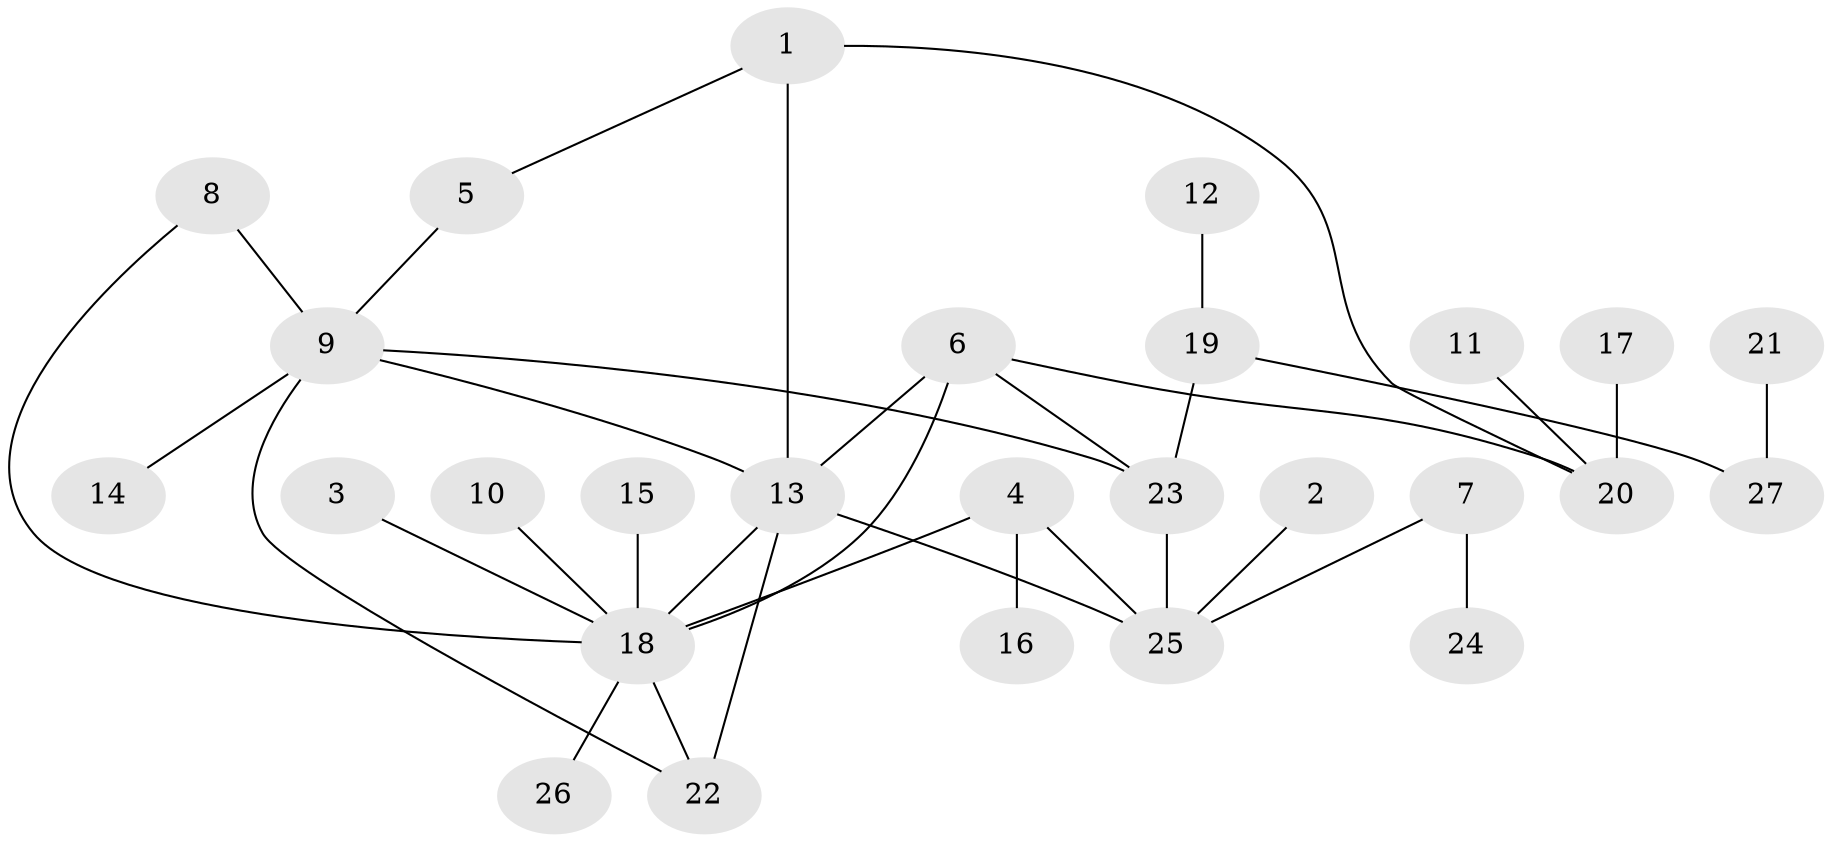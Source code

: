 // original degree distribution, {3: 0.05555555555555555, 6: 0.037037037037037035, 5: 0.07407407407407407, 11: 0.018518518518518517, 7: 0.037037037037037035, 4: 0.037037037037037035, 1: 0.5555555555555556, 2: 0.18518518518518517}
// Generated by graph-tools (version 1.1) at 2025/02/03/09/25 03:02:37]
// undirected, 27 vertices, 35 edges
graph export_dot {
graph [start="1"]
  node [color=gray90,style=filled];
  1;
  2;
  3;
  4;
  5;
  6;
  7;
  8;
  9;
  10;
  11;
  12;
  13;
  14;
  15;
  16;
  17;
  18;
  19;
  20;
  21;
  22;
  23;
  24;
  25;
  26;
  27;
  1 -- 5 [weight=1.0];
  1 -- 13 [weight=1.0];
  1 -- 20 [weight=1.0];
  2 -- 25 [weight=1.0];
  3 -- 18 [weight=1.0];
  4 -- 16 [weight=1.0];
  4 -- 18 [weight=1.0];
  4 -- 25 [weight=1.0];
  5 -- 9 [weight=1.0];
  6 -- 13 [weight=1.0];
  6 -- 18 [weight=1.0];
  6 -- 20 [weight=1.0];
  6 -- 23 [weight=1.0];
  7 -- 24 [weight=1.0];
  7 -- 25 [weight=1.0];
  8 -- 9 [weight=1.0];
  8 -- 18 [weight=1.0];
  9 -- 13 [weight=1.0];
  9 -- 14 [weight=1.0];
  9 -- 22 [weight=1.0];
  9 -- 23 [weight=1.0];
  10 -- 18 [weight=1.0];
  11 -- 20 [weight=1.0];
  12 -- 19 [weight=1.0];
  13 -- 18 [weight=1.0];
  13 -- 22 [weight=1.0];
  13 -- 25 [weight=1.0];
  15 -- 18 [weight=1.0];
  17 -- 20 [weight=1.0];
  18 -- 22 [weight=1.0];
  18 -- 26 [weight=1.0];
  19 -- 23 [weight=1.0];
  19 -- 27 [weight=1.0];
  21 -- 27 [weight=1.0];
  23 -- 25 [weight=1.0];
}

